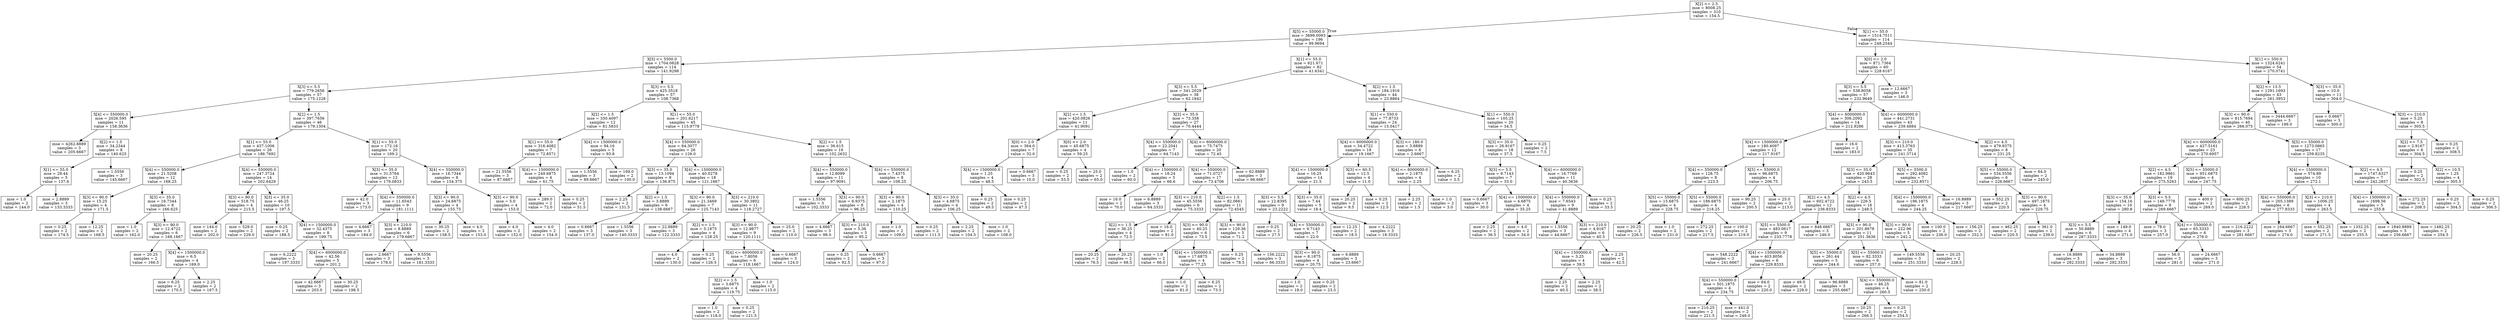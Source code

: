 digraph Tree {
node [shape=box] ;
0 [label="X[2] <= 2.5\nmse = 8008.25\nsamples = 310\nvalue = 154.5"] ;
1 [label="X[5] <= 55000.0\nmse = 3699.0093\nsamples = 196\nvalue = 99.9694"] ;
0 -> 1 [labeldistance=2.5, labelangle=45, headlabel="True"] ;
2 [label="X[5] <= 5500.0\nmse = 1704.0828\nsamples = 114\nvalue = 141.9298"] ;
1 -> 2 ;
3 [label="X[3] <= 5.5\nmse = 779.2656\nsamples = 57\nvalue = 175.1228"] ;
2 -> 3 ;
4 [label="X[4] <= 550000.0\nmse = 2026.595\nsamples = 11\nvalue = 158.3636"] ;
3 -> 4 ;
5 [label="mse = 4262.8889\nsamples = 3\nvalue = 205.6667"] ;
4 -> 5 ;
6 [label="X[2] <= 1.5\nmse = 34.2344\nsamples = 8\nvalue = 140.625"] ;
4 -> 6 ;
7 [label="X[1] <= 55.0\nmse = 29.44\nsamples = 5\nvalue = 137.6"] ;
6 -> 7 ;
8 [label="mse = 1.0\nsamples = 2\nvalue = 144.0"] ;
7 -> 8 ;
9 [label="mse = 2.8889\nsamples = 3\nvalue = 133.3333"] ;
7 -> 9 ;
10 [label="mse = 1.5556\nsamples = 3\nvalue = 145.6667"] ;
6 -> 10 ;
11 [label="X[2] <= 1.5\nmse = 397.7656\nsamples = 46\nvalue = 179.1304"] ;
3 -> 11 ;
12 [label="X[1] <= 55.0\nmse = 437.1006\nsamples = 26\nvalue = 186.7692"] ;
11 -> 12 ;
13 [label="X[4] <= 550000.0\nmse = 21.5208\nsamples = 12\nvalue = 168.25"] ;
12 -> 13 ;
14 [label="X[3] <= 90.0\nmse = 15.25\nsamples = 4\nvalue = 171.5"] ;
13 -> 14 ;
15 [label="mse = 0.25\nsamples = 2\nvalue = 174.5"] ;
14 -> 15 ;
16 [label="mse = 12.25\nsamples = 2\nvalue = 168.5"] ;
14 -> 16 ;
17 [label="X[3] <= 35.0\nmse = 16.7344\nsamples = 8\nvalue = 166.625"] ;
13 -> 17 ;
18 [label="mse = 1.0\nsamples = 2\nvalue = 162.0"] ;
17 -> 18 ;
19 [label="X[3] <= 90.0\nmse = 12.4722\nsamples = 6\nvalue = 168.1667"] ;
17 -> 19 ;
20 [label="mse = 20.25\nsamples = 2\nvalue = 166.5"] ;
19 -> 20 ;
21 [label="X[4] <= 1500000.0\nmse = 6.5\nsamples = 4\nvalue = 169.0"] ;
19 -> 21 ;
22 [label="mse = 6.25\nsamples = 2\nvalue = 170.5"] ;
21 -> 22 ;
23 [label="mse = 2.25\nsamples = 2\nvalue = 167.5"] ;
21 -> 23 ;
24 [label="X[4] <= 550000.0\nmse = 247.3724\nsamples = 14\nvalue = 202.6429"] ;
12 -> 24 ;
25 [label="X[3] <= 90.0\nmse = 518.75\nsamples = 4\nvalue = 215.5"] ;
24 -> 25 ;
26 [label="mse = 144.0\nsamples = 2\nvalue = 202.0"] ;
25 -> 26 ;
27 [label="mse = 529.0\nsamples = 2\nvalue = 229.0"] ;
25 -> 27 ;
28 [label="X[3] <= 35.0\nmse = 46.25\nsamples = 10\nvalue = 197.5"] ;
24 -> 28 ;
29 [label="mse = 0.25\nsamples = 2\nvalue = 188.5"] ;
28 -> 29 ;
30 [label="X[4] <= 1500000.0\nmse = 32.4375\nsamples = 8\nvalue = 199.75"] ;
28 -> 30 ;
31 [label="mse = 6.2222\nsamples = 3\nvalue = 197.3333"] ;
30 -> 31 ;
32 [label="X[4] <= 6000000.0\nmse = 42.56\nsamples = 5\nvalue = 201.2"] ;
30 -> 32 ;
33 [label="mse = 42.6667\nsamples = 3\nvalue = 203.0"] ;
32 -> 33 ;
34 [label="mse = 30.25\nsamples = 2\nvalue = 198.5"] ;
32 -> 34 ;
35 [label="X[1] <= 55.0\nmse = 172.16\nsamples = 20\nvalue = 169.2"] ;
11 -> 35 ;
36 [label="X[3] <= 35.0\nmse = 31.5764\nsamples = 12\nvalue = 179.0833"] ;
35 -> 36 ;
37 [label="mse = 42.0\nsamples = 3\nvalue = 173.0"] ;
36 -> 37 ;
38 [label="X[4] <= 550000.0\nmse = 11.6543\nsamples = 9\nvalue = 181.1111"] ;
36 -> 38 ;
39 [label="mse = 4.6667\nsamples = 3\nvalue = 184.0"] ;
38 -> 39 ;
40 [label="X[3] <= 210.0\nmse = 8.8889\nsamples = 6\nvalue = 179.6667"] ;
38 -> 40 ;
41 [label="mse = 2.6667\nsamples = 3\nvalue = 178.0"] ;
40 -> 41 ;
42 [label="mse = 9.5556\nsamples = 3\nvalue = 181.3333"] ;
40 -> 42 ;
43 [label="X[4] <= 550000.0\nmse = 16.7344\nsamples = 8\nvalue = 154.375"] ;
35 -> 43 ;
44 [label="X[3] <= 90.0\nmse = 24.6875\nsamples = 4\nvalue = 155.75"] ;
43 -> 44 ;
45 [label="mse = 30.25\nsamples = 2\nvalue = 158.5"] ;
44 -> 45 ;
46 [label="mse = 4.0\nsamples = 2\nvalue = 153.0"] ;
44 -> 46 ;
47 [label="X[3] <= 90.0\nmse = 5.0\nsamples = 4\nvalue = 153.0"] ;
43 -> 47 ;
48 [label="mse = 4.0\nsamples = 2\nvalue = 152.0"] ;
47 -> 48 ;
49 [label="mse = 4.0\nsamples = 2\nvalue = 154.0"] ;
47 -> 49 ;
50 [label="X[3] <= 5.5\nmse = 425.3518\nsamples = 57\nvalue = 108.7368"] ;
2 -> 50 ;
51 [label="X[2] <= 1.5\nmse = 330.4097\nsamples = 12\nvalue = 81.5833"] ;
50 -> 51 ;
52 [label="X[1] <= 55.0\nmse = 316.4082\nsamples = 7\nvalue = 72.8571"] ;
51 -> 52 ;
53 [label="mse = 21.5556\nsamples = 3\nvalue = 87.6667"] ;
52 -> 53 ;
54 [label="X[4] <= 1500000.0\nmse = 249.6875\nsamples = 4\nvalue = 61.75"] ;
52 -> 54 ;
55 [label="mse = 289.0\nsamples = 2\nvalue = 72.0"] ;
54 -> 55 ;
56 [label="mse = 0.25\nsamples = 2\nvalue = 51.5"] ;
54 -> 56 ;
57 [label="X[4] <= 1500000.0\nmse = 94.16\nsamples = 5\nvalue = 93.8"] ;
51 -> 57 ;
58 [label="mse = 1.5556\nsamples = 3\nvalue = 89.6667"] ;
57 -> 58 ;
59 [label="mse = 169.0\nsamples = 2\nvalue = 100.0"] ;
57 -> 59 ;
60 [label="X[1] <= 55.0\nmse = 201.6217\nsamples = 45\nvalue = 115.9778"] ;
50 -> 60 ;
61 [label="X[4] <= 550000.0\nmse = 84.3077\nsamples = 26\nvalue = 126.0"] ;
60 -> 61 ;
62 [label="X[3] <= 35.0\nmse = 13.1094\nsamples = 8\nvalue = 136.875"] ;
61 -> 62 ;
63 [label="mse = 2.25\nsamples = 2\nvalue = 131.5"] ;
62 -> 63 ;
64 [label="X[2] <= 1.5\nmse = 3.8889\nsamples = 6\nvalue = 138.6667"] ;
62 -> 64 ;
65 [label="mse = 0.6667\nsamples = 3\nvalue = 137.0"] ;
64 -> 65 ;
66 [label="mse = 1.5556\nsamples = 3\nvalue = 140.3333"] ;
64 -> 66 ;
67 [label="X[4] <= 1500000.0\nmse = 40.0278\nsamples = 18\nvalue = 121.1667"] ;
61 -> 67 ;
68 [label="X[3] <= 90.0\nmse = 21.3469\nsamples = 7\nvalue = 125.7143"] ;
67 -> 68 ;
69 [label="mse = 22.8889\nsamples = 3\nvalue = 122.3333"] ;
68 -> 69 ;
70 [label="X[2] <= 1.5\nmse = 5.1875\nsamples = 4\nvalue = 128.25"] ;
68 -> 70 ;
71 [label="mse = 4.0\nsamples = 2\nvalue = 130.0"] ;
70 -> 71 ;
72 [label="mse = 0.25\nsamples = 2\nvalue = 126.5"] ;
70 -> 72 ;
73 [label="X[3] <= 210.0\nmse = 30.3802\nsamples = 11\nvalue = 118.2727"] ;
67 -> 73 ;
74 [label="X[3] <= 90.0\nmse = 12.9877\nsamples = 9\nvalue = 120.1111"] ;
73 -> 74 ;
75 [label="X[4] <= 6000000.0\nmse = 7.8056\nsamples = 6\nvalue = 118.1667"] ;
74 -> 75 ;
76 [label="X[2] <= 1.5\nmse = 3.6875\nsamples = 4\nvalue = 119.75"] ;
75 -> 76 ;
77 [label="mse = 1.0\nsamples = 2\nvalue = 118.0"] ;
76 -> 77 ;
78 [label="mse = 0.25\nsamples = 2\nvalue = 121.5"] ;
76 -> 78 ;
79 [label="mse = 1.0\nsamples = 2\nvalue = 115.0"] ;
75 -> 79 ;
80 [label="mse = 0.6667\nsamples = 3\nvalue = 124.0"] ;
74 -> 80 ;
81 [label="mse = 25.0\nsamples = 2\nvalue = 110.0"] ;
73 -> 81 ;
82 [label="X[2] <= 1.5\nmse = 36.615\nsamples = 19\nvalue = 102.2632"] ;
60 -> 82 ;
83 [label="X[4] <= 550000.0\nmse = 12.8099\nsamples = 11\nvalue = 97.9091"] ;
82 -> 83 ;
84 [label="mse = 1.5556\nsamples = 3\nvalue = 102.3333"] ;
83 -> 84 ;
85 [label="X[3] <= 90.0\nmse = 6.9375\nsamples = 8\nvalue = 96.25"] ;
83 -> 85 ;
86 [label="mse = 4.6667\nsamples = 3\nvalue = 98.0"] ;
85 -> 86 ;
87 [label="X[3] <= 210.0\nmse = 5.36\nsamples = 5\nvalue = 95.2"] ;
85 -> 87 ;
88 [label="mse = 0.25\nsamples = 2\nvalue = 92.5"] ;
87 -> 88 ;
89 [label="mse = 0.6667\nsamples = 3\nvalue = 97.0"] ;
87 -> 89 ;
90 [label="X[4] <= 550000.0\nmse = 7.4375\nsamples = 8\nvalue = 108.25"] ;
82 -> 90 ;
91 [label="X[3] <= 90.0\nmse = 2.1875\nsamples = 4\nvalue = 110.25"] ;
90 -> 91 ;
92 [label="mse = 1.0\nsamples = 2\nvalue = 109.0"] ;
91 -> 92 ;
93 [label="mse = 0.25\nsamples = 2\nvalue = 111.5"] ;
91 -> 93 ;
94 [label="X[3] <= 35.0\nmse = 4.6875\nsamples = 4\nvalue = 106.25"] ;
90 -> 94 ;
95 [label="mse = 2.25\nsamples = 2\nvalue = 104.5"] ;
94 -> 95 ;
96 [label="mse = 1.0\nsamples = 2\nvalue = 108.0"] ;
94 -> 96 ;
97 [label="X[1] <= 55.0\nmse = 621.671\nsamples = 82\nvalue = 41.6341"] ;
1 -> 97 ;
98 [label="X[3] <= 5.5\nmse = 341.2029\nsamples = 38\nvalue = 62.1842"] ;
97 -> 98 ;
99 [label="X[2] <= 1.5\nmse = 420.0826\nsamples = 11\nvalue = 41.9091"] ;
98 -> 99 ;
100 [label="X[0] <= 2.0\nmse = 364.0\nsamples = 7\nvalue = 32.0"] ;
99 -> 100 ;
101 [label="X[4] <= 1500000.0\nmse = 1.25\nsamples = 4\nvalue = 48.5"] ;
100 -> 101 ;
102 [label="mse = 0.25\nsamples = 2\nvalue = 49.5"] ;
101 -> 102 ;
103 [label="mse = 0.25\nsamples = 2\nvalue = 47.5"] ;
101 -> 103 ;
104 [label="mse = 0.6667\nsamples = 3\nvalue = 10.0"] ;
100 -> 104 ;
105 [label="X[0] <= 2.0\nmse = 45.6875\nsamples = 4\nvalue = 59.25"] ;
99 -> 105 ;
106 [label="mse = 0.25\nsamples = 2\nvalue = 53.5"] ;
105 -> 106 ;
107 [label="mse = 25.0\nsamples = 2\nvalue = 65.0"] ;
105 -> 107 ;
108 [label="X[3] <= 35.0\nmse = 73.358\nsamples = 27\nvalue = 70.4444"] ;
98 -> 108 ;
109 [label="X[4] <= 550000.0\nmse = 22.2041\nsamples = 7\nvalue = 64.7143"] ;
108 -> 109 ;
110 [label="mse = 1.0\nsamples = 2\nvalue = 60.0"] ;
109 -> 110 ;
111 [label="X[4] <= 1500000.0\nmse = 18.24\nsamples = 5\nvalue = 66.6"] ;
109 -> 111 ;
112 [label="mse = 16.0\nsamples = 2\nvalue = 70.0"] ;
111 -> 112 ;
113 [label="mse = 6.8889\nsamples = 3\nvalue = 64.3333"] ;
111 -> 113 ;
114 [label="X[4] <= 6000000.0\nmse = 75.7475\nsamples = 20\nvalue = 72.45"] ;
108 -> 114 ;
115 [label="X[4] <= 550000.0\nmse = 71.0727\nsamples = 17\nvalue = 73.4706"] ;
114 -> 115 ;
116 [label="X[3] <= 210.0\nmse = 45.5556\nsamples = 6\nvalue = 75.3333"] ;
115 -> 116 ;
117 [label="X[2] <= 1.5\nmse = 36.25\nsamples = 4\nvalue = 72.5"] ;
116 -> 117 ;
118 [label="mse = 20.25\nsamples = 2\nvalue = 76.5"] ;
117 -> 118 ;
119 [label="mse = 20.25\nsamples = 2\nvalue = 68.5"] ;
117 -> 119 ;
120 [label="mse = 16.0\nsamples = 2\nvalue = 81.0"] ;
116 -> 120 ;
121 [label="X[2] <= 1.5\nmse = 82.0661\nsamples = 11\nvalue = 72.4545"] ;
115 -> 121 ;
122 [label="X[3] <= 90.0\nmse = 40.25\nsamples = 6\nvalue = 73.5"] ;
121 -> 122 ;
123 [label="mse = 1.0\nsamples = 2\nvalue = 66.0"] ;
122 -> 123 ;
124 [label="X[4] <= 1500000.0\nmse = 17.6875\nsamples = 4\nvalue = 77.25"] ;
122 -> 124 ;
125 [label="mse = 1.0\nsamples = 2\nvalue = 81.0"] ;
124 -> 125 ;
126 [label="mse = 6.25\nsamples = 2\nvalue = 73.5"] ;
124 -> 126 ;
127 [label="X[3] <= 90.0\nmse = 129.36\nsamples = 5\nvalue = 71.2"] ;
121 -> 127 ;
128 [label="mse = 0.25\nsamples = 2\nvalue = 78.5"] ;
127 -> 128 ;
129 [label="mse = 156.2222\nsamples = 3\nvalue = 66.3333"] ;
127 -> 129 ;
130 [label="mse = 62.8889\nsamples = 3\nvalue = 66.6667"] ;
114 -> 130 ;
131 [label="X[2] <= 1.5\nmse = 184.1916\nsamples = 44\nvalue = 23.8864"] ;
97 -> 131 ;
132 [label="X[1] <= 550.0\nmse = 77.8733\nsamples = 24\nvalue = 15.0417"] ;
131 -> 132 ;
133 [label="X[4] <= 6000000.0\nmse = 34.4722\nsamples = 18\nvalue = 19.1667"] ;
132 -> 133 ;
134 [label="X[4] <= 1500000.0\nmse = 16.25\nsamples = 14\nvalue = 21.5"] ;
133 -> 134 ;
135 [label="X[3] <= 5.5\nmse = 12.8395\nsamples = 9\nvalue = 23.2222"] ;
134 -> 135 ;
136 [label="mse = 0.25\nsamples = 2\nvalue = 27.5"] ;
135 -> 136 ;
137 [label="X[4] <= 550000.0\nmse = 9.7143\nsamples = 7\nvalue = 22.0"] ;
135 -> 137 ;
138 [label="X[3] <= 90.0\nmse = 8.1875\nsamples = 4\nvalue = 20.75"] ;
137 -> 138 ;
139 [label="mse = 1.0\nsamples = 2\nvalue = 18.0"] ;
138 -> 139 ;
140 [label="mse = 0.25\nsamples = 2\nvalue = 23.5"] ;
138 -> 140 ;
141 [label="mse = 6.8889\nsamples = 3\nvalue = 23.6667"] ;
137 -> 141 ;
142 [label="X[3] <= 35.0\nmse = 7.44\nsamples = 5\nvalue = 18.4"] ;
134 -> 142 ;
143 [label="mse = 12.25\nsamples = 2\nvalue = 18.5"] ;
142 -> 143 ;
144 [label="mse = 4.2222\nsamples = 3\nvalue = 18.3333"] ;
142 -> 144 ;
145 [label="X[3] <= 60.5\nmse = 12.5\nsamples = 4\nvalue = 11.0"] ;
133 -> 145 ;
146 [label="mse = 20.25\nsamples = 2\nvalue = 9.5"] ;
145 -> 146 ;
147 [label="mse = 0.25\nsamples = 2\nvalue = 12.5"] ;
145 -> 147 ;
148 [label="X[3] <= 180.0\nmse = 3.8889\nsamples = 6\nvalue = 2.6667"] ;
132 -> 148 ;
149 [label="X[4] <= 6000000.0\nmse = 2.1875\nsamples = 4\nvalue = 2.25"] ;
148 -> 149 ;
150 [label="mse = 2.25\nsamples = 2\nvalue = 1.5"] ;
149 -> 150 ;
151 [label="mse = 1.0\nsamples = 2\nvalue = 3.0"] ;
149 -> 151 ;
152 [label="mse = 6.25\nsamples = 2\nvalue = 3.5"] ;
148 -> 152 ;
153 [label="X[1] <= 550.0\nmse = 105.25\nsamples = 20\nvalue = 34.5"] ;
131 -> 153 ;
154 [label="X[3] <= 35.0\nmse = 26.9167\nsamples = 18\nvalue = 37.5"] ;
153 -> 154 ;
155 [label="X[3] <= 5.5\nmse = 9.7143\nsamples = 7\nvalue = 33.0"] ;
154 -> 155 ;
156 [label="mse = 0.6667\nsamples = 3\nvalue = 30.0"] ;
155 -> 156 ;
157 [label="X[4] <= 1500000.0\nmse = 4.6875\nsamples = 4\nvalue = 35.25"] ;
155 -> 157 ;
158 [label="mse = 2.25\nsamples = 2\nvalue = 36.5"] ;
157 -> 158 ;
159 [label="mse = 4.0\nsamples = 2\nvalue = 34.0"] ;
157 -> 159 ;
160 [label="X[4] <= 6000000.0\nmse = 16.7769\nsamples = 11\nvalue = 40.3636"] ;
154 -> 160 ;
161 [label="X[4] <= 550000.0\nmse = 7.6543\nsamples = 9\nvalue = 41.8889"] ;
160 -> 161 ;
162 [label="mse = 1.5556\nsamples = 3\nvalue = 44.6667"] ;
161 -> 162 ;
163 [label="X[3] <= 210.0\nmse = 4.9167\nsamples = 6\nvalue = 40.5"] ;
161 -> 163 ;
164 [label="X[4] <= 1500000.0\nmse = 3.25\nsamples = 4\nvalue = 39.5"] ;
163 -> 164 ;
165 [label="mse = 2.25\nsamples = 2\nvalue = 40.5"] ;
164 -> 165 ;
166 [label="mse = 2.25\nsamples = 2\nvalue = 38.5"] ;
164 -> 166 ;
167 [label="mse = 2.25\nsamples = 2\nvalue = 42.5"] ;
163 -> 167 ;
168 [label="mse = 0.25\nsamples = 2\nvalue = 33.5"] ;
160 -> 168 ;
169 [label="mse = 0.25\nsamples = 2\nvalue = 7.5"] ;
153 -> 169 ;
170 [label="X[1] <= 55.0\nmse = 1514.7511\nsamples = 114\nvalue = 248.2544"] ;
0 -> 170 [labeldistance=2.5, labelangle=-45, headlabel="False"] ;
171 [label="X[0] <= 2.0\nmse = 871.7364\nsamples = 60\nvalue = 228.6167"] ;
170 -> 171 ;
172 [label="X[3] <= 5.5\nmse = 538.8058\nsamples = 57\nvalue = 232.9649"] ;
171 -> 172 ;
173 [label="X[4] <= 6000000.0\nmse = 306.2092\nsamples = 14\nvalue = 212.9286"] ;
172 -> 173 ;
174 [label="X[4] <= 1500000.0\nmse = 180.4097\nsamples = 12\nvalue = 217.9167"] ;
173 -> 174 ;
175 [label="X[4] <= 550000.0\nmse = 128.75\nsamples = 8\nvalue = 223.5"] ;
174 -> 175 ;
176 [label="X[5] <= 55000.0\nmse = 15.6875\nsamples = 4\nvalue = 228.75"] ;
175 -> 176 ;
177 [label="mse = 20.25\nsamples = 2\nvalue = 226.5"] ;
176 -> 177 ;
178 [label="mse = 1.0\nsamples = 2\nvalue = 231.0"] ;
176 -> 178 ;
179 [label="X[5] <= 55000.0\nmse = 186.6875\nsamples = 4\nvalue = 218.25"] ;
175 -> 179 ;
180 [label="mse = 272.25\nsamples = 2\nvalue = 217.5"] ;
179 -> 180 ;
181 [label="mse = 100.0\nsamples = 2\nvalue = 219.0"] ;
179 -> 181 ;
182 [label="X[5] <= 55000.0\nmse = 96.6875\nsamples = 4\nvalue = 206.75"] ;
174 -> 182 ;
183 [label="mse = 90.25\nsamples = 2\nvalue = 200.5"] ;
182 -> 183 ;
184 [label="mse = 25.0\nsamples = 2\nvalue = 213.0"] ;
182 -> 184 ;
185 [label="mse = 16.0\nsamples = 2\nvalue = 183.0"] ;
173 -> 185 ;
186 [label="X[4] <= 6000000.0\nmse = 441.2731\nsamples = 43\nvalue = 239.4884"] ;
172 -> 186 ;
187 [label="X[3] <= 210.0\nmse = 413.3763\nsamples = 35\nvalue = 241.3714"] ;
186 -> 187 ;
188 [label="X[3] <= 35.0\nmse = 420.9643\nsamples = 28\nvalue = 243.5"] ;
187 -> 188 ;
189 [label="X[2] <= 4.5\nmse = 602.4722\nsamples = 12\nvalue = 236.8333"] ;
188 -> 189 ;
190 [label="X[5] <= 5500.0\nmse = 483.0617\nsamples = 9\nvalue = 233.7778"] ;
189 -> 190 ;
191 [label="mse = 548.2222\nsamples = 3\nvalue = 241.6667"] ;
190 -> 191 ;
192 [label="X[4] <= 1500000.0\nmse = 403.8056\nsamples = 6\nvalue = 229.8333"] ;
190 -> 192 ;
193 [label="X[4] <= 550000.0\nmse = 501.1875\nsamples = 4\nvalue = 234.75"] ;
192 -> 193 ;
194 [label="mse = 210.25\nsamples = 2\nvalue = 221.5"] ;
193 -> 194 ;
195 [label="mse = 441.0\nsamples = 2\nvalue = 248.0"] ;
193 -> 195 ;
196 [label="mse = 64.0\nsamples = 2\nvalue = 220.0"] ;
192 -> 196 ;
197 [label="mse = 848.6667\nsamples = 3\nvalue = 246.0"] ;
189 -> 197 ;
198 [label="X[2] <= 4.5\nmse = 226.5\nsamples = 16\nvalue = 248.5"] ;
188 -> 198 ;
199 [label="X[3] <= 90.0\nmse = 201.8678\nsamples = 11\nvalue = 251.3636"] ;
198 -> 199 ;
200 [label="X[5] <= 55000.0\nmse = 261.44\nsamples = 5\nvalue = 244.6"] ;
199 -> 200 ;
201 [label="mse = 49.0\nsamples = 2\nvalue = 228.0"] ;
200 -> 201 ;
202 [label="mse = 96.8889\nsamples = 3\nvalue = 255.6667"] ;
200 -> 202 ;
203 [label="X[5] <= 55000.0\nmse = 82.3333\nsamples = 6\nvalue = 257.0"] ;
199 -> 203 ;
204 [label="X[4] <= 550000.0\nmse = 46.25\nsamples = 4\nvalue = 260.5"] ;
203 -> 204 ;
205 [label="mse = 20.25\nsamples = 2\nvalue = 266.5"] ;
204 -> 205 ;
206 [label="mse = 0.25\nsamples = 2\nvalue = 254.5"] ;
204 -> 206 ;
207 [label="mse = 81.0\nsamples = 2\nvalue = 250.0"] ;
203 -> 207 ;
208 [label="X[3] <= 90.0\nmse = 222.96\nsamples = 5\nvalue = 242.2"] ;
198 -> 208 ;
209 [label="mse = 149.5556\nsamples = 3\nvalue = 251.3333"] ;
208 -> 209 ;
210 [label="mse = 20.25\nsamples = 2\nvalue = 228.5"] ;
208 -> 210 ;
211 [label="X[5] <= 5500.0\nmse = 292.4082\nsamples = 7\nvalue = 232.8571"] ;
187 -> 211 ;
212 [label="X[4] <= 1500000.0\nmse = 196.1875\nsamples = 4\nvalue = 244.25"] ;
211 -> 212 ;
213 [label="mse = 100.0\nsamples = 2\nvalue = 236.0"] ;
212 -> 213 ;
214 [label="mse = 156.25\nsamples = 2\nvalue = 252.5"] ;
212 -> 214 ;
215 [label="mse = 16.8889\nsamples = 3\nvalue = 217.6667"] ;
211 -> 215 ;
216 [label="X[2] <= 4.5\nmse = 479.9375\nsamples = 8\nvalue = 231.25"] ;
186 -> 216 ;
217 [label="X[5] <= 55000.0\nmse = 534.5556\nsamples = 6\nvalue = 226.6667"] ;
216 -> 217 ;
218 [label="mse = 552.25\nsamples = 2\nvalue = 220.5"] ;
217 -> 218 ;
219 [label="X[3] <= 90.0\nmse = 497.1875\nsamples = 4\nvalue = 229.75"] ;
217 -> 219 ;
220 [label="mse = 462.25\nsamples = 2\nvalue = 220.5"] ;
219 -> 220 ;
221 [label="mse = 361.0\nsamples = 2\nvalue = 239.0"] ;
219 -> 221 ;
222 [label="mse = 64.0\nsamples = 2\nvalue = 245.0"] ;
216 -> 222 ;
223 [label="mse = 12.6667\nsamples = 3\nvalue = 146.0"] ;
171 -> 223 ;
224 [label="X[1] <= 550.0\nmse = 1324.6241\nsamples = 54\nvalue = 270.0741"] ;
170 -> 224 ;
225 [label="X[2] <= 13.5\nmse = 1291.1693\nsamples = 43\nvalue = 261.3953"] ;
224 -> 225 ;
226 [label="X[3] <= 90.0\nmse = 815.7694\nsamples = 40\nvalue = 266.075"] ;
225 -> 226 ;
227 [label="X[4] <= 6000000.0\nmse = 427.5161\nsamples = 23\nvalue = 270.6957"] ;
226 -> 227 ;
228 [label="X[2] <= 4.5\nmse = 182.9861\nsamples = 19\nvalue = 275.5263"] ;
227 -> 228 ;
229 [label="X[3] <= 35.0\nmse = 154.16\nsamples = 10\nvalue = 280.8"] ;
228 -> 229 ;
230 [label="X[3] <= 5.5\nmse = 50.8889\nsamples = 6\nvalue = 287.3333"] ;
229 -> 230 ;
231 [label="mse = 16.8889\nsamples = 3\nvalue = 282.3333"] ;
230 -> 231 ;
232 [label="mse = 34.8889\nsamples = 3\nvalue = 292.3333"] ;
230 -> 232 ;
233 [label="mse = 149.0\nsamples = 4\nvalue = 271.0"] ;
229 -> 233 ;
234 [label="X[3] <= 5.5\nmse = 149.7778\nsamples = 9\nvalue = 269.6667"] ;
228 -> 234 ;
235 [label="mse = 78.0\nsamples = 3\nvalue = 257.0"] ;
234 -> 235 ;
236 [label="X[4] <= 550000.0\nmse = 65.3333\nsamples = 6\nvalue = 276.0"] ;
234 -> 236 ;
237 [label="mse = 56.0\nsamples = 3\nvalue = 281.0"] ;
236 -> 237 ;
238 [label="mse = 24.6667\nsamples = 3\nvalue = 271.0"] ;
236 -> 238 ;
239 [label="X[5] <= 55000.0\nmse = 951.6875\nsamples = 4\nvalue = 247.75"] ;
227 -> 239 ;
240 [label="mse = 400.0\nsamples = 2\nvalue = 269.0"] ;
239 -> 240 ;
241 [label="mse = 600.25\nsamples = 2\nvalue = 226.5"] ;
239 -> 241 ;
242 [label="X[5] <= 55000.0\nmse = 1273.0865\nsamples = 17\nvalue = 259.8235"] ;
226 -> 242 ;
243 [label="X[4] <= 1500000.0\nmse = 574.89\nsamples = 10\nvalue = 272.1"] ;
242 -> 243 ;
244 [label="X[4] <= 550000.0\nmse = 205.1389\nsamples = 6\nvalue = 277.8333"] ;
243 -> 244 ;
245 [label="mse = 216.2222\nsamples = 3\nvalue = 281.6667"] ;
244 -> 245 ;
246 [label="mse = 164.6667\nsamples = 3\nvalue = 274.0"] ;
244 -> 246 ;
247 [label="X[3] <= 210.0\nmse = 1006.25\nsamples = 4\nvalue = 263.5"] ;
243 -> 247 ;
248 [label="mse = 552.25\nsamples = 2\nvalue = 271.5"] ;
247 -> 248 ;
249 [label="mse = 1332.25\nsamples = 2\nvalue = 255.5"] ;
247 -> 249 ;
250 [label="X[2] <= 4.5\nmse = 1747.6327\nsamples = 7\nvalue = 242.2857"] ;
242 -> 250 ;
251 [label="X[4] <= 1500000.0\nmse = 1698.56\nsamples = 5\nvalue = 255.8"] ;
250 -> 251 ;
252 [label="mse = 1840.8889\nsamples = 3\nvalue = 256.6667"] ;
251 -> 252 ;
253 [label="mse = 1482.25\nsamples = 2\nvalue = 254.5"] ;
251 -> 253 ;
254 [label="mse = 272.25\nsamples = 2\nvalue = 208.5"] ;
250 -> 254 ;
255 [label="mse = 3444.6667\nsamples = 3\nvalue = 199.0"] ;
225 -> 255 ;
256 [label="X[3] <= 35.0\nmse = 10.0\nsamples = 11\nvalue = 304.0"] ;
224 -> 256 ;
257 [label="mse = 0.6667\nsamples = 3\nvalue = 300.0"] ;
256 -> 257 ;
258 [label="X[3] <= 210.0\nmse = 5.25\nsamples = 8\nvalue = 305.5"] ;
256 -> 258 ;
259 [label="X[2] <= 7.5\nmse = 2.9167\nsamples = 6\nvalue = 304.5"] ;
258 -> 259 ;
260 [label="mse = 0.25\nsamples = 2\nvalue = 302.5"] ;
259 -> 260 ;
261 [label="X[2] <= 10.5\nmse = 1.25\nsamples = 4\nvalue = 305.5"] ;
259 -> 261 ;
262 [label="mse = 0.25\nsamples = 2\nvalue = 304.5"] ;
261 -> 262 ;
263 [label="mse = 0.25\nsamples = 2\nvalue = 306.5"] ;
261 -> 263 ;
264 [label="mse = 0.25\nsamples = 2\nvalue = 308.5"] ;
258 -> 264 ;
}
